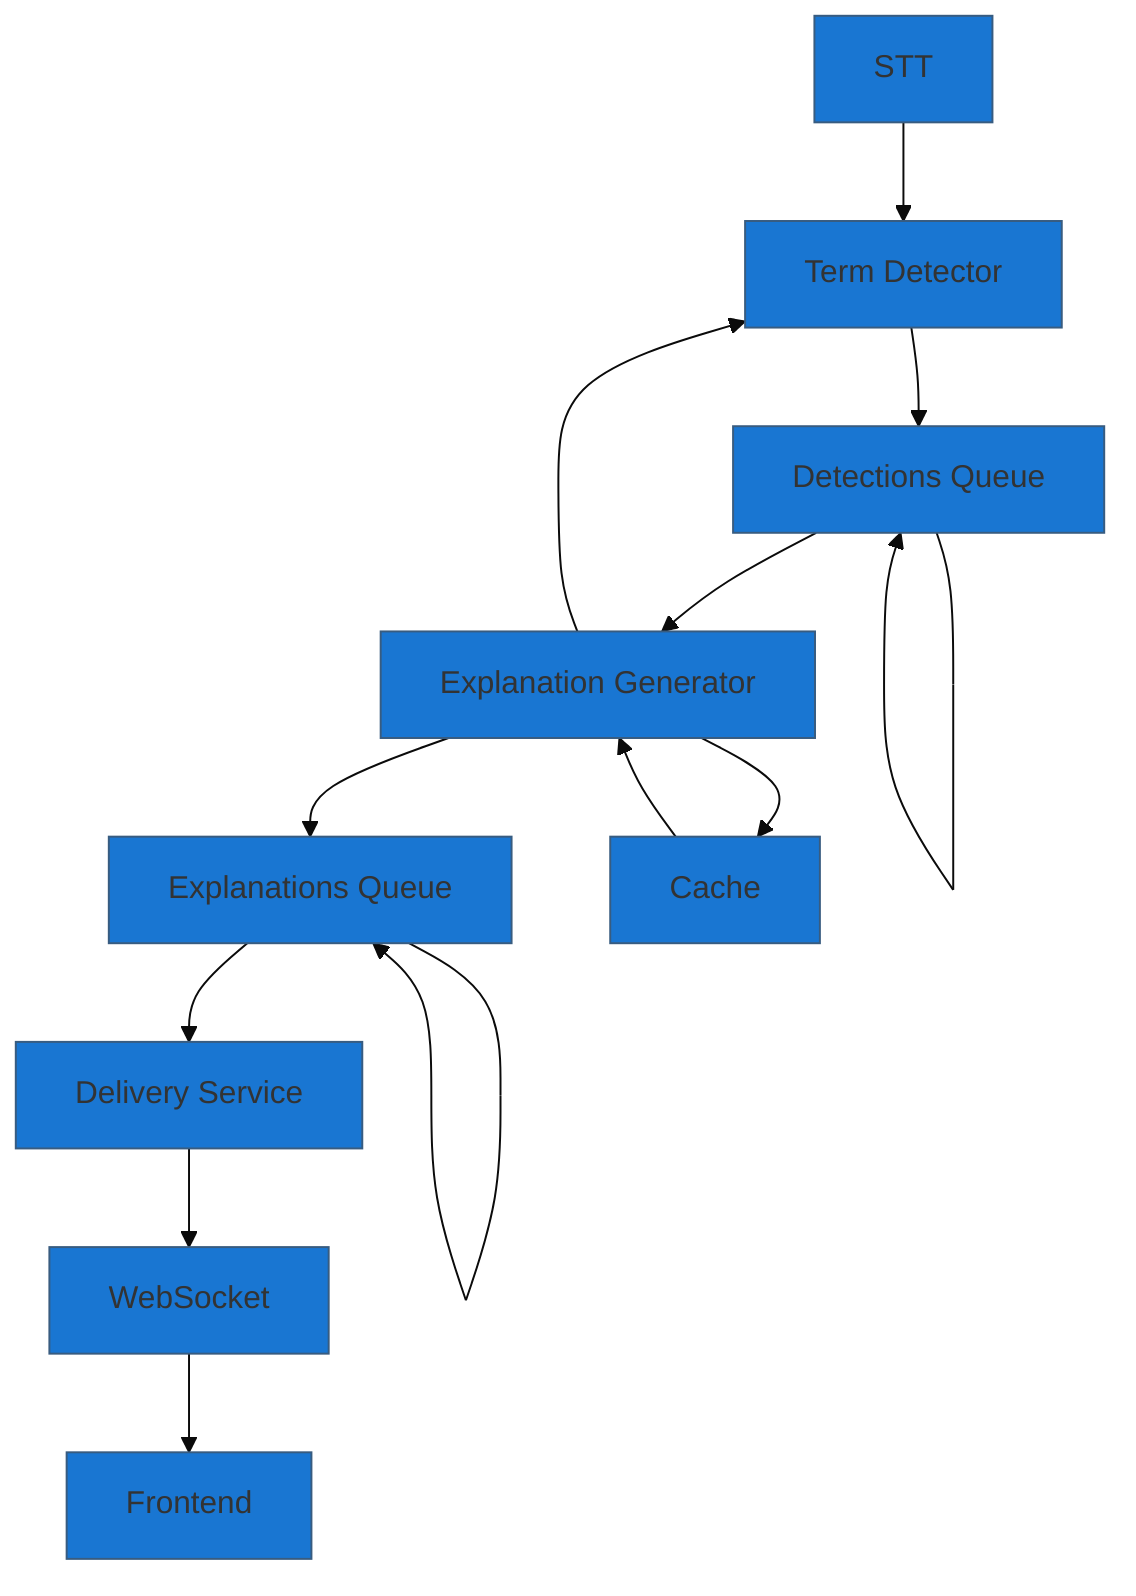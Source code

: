 %% Visual Data Pipeline Diagram: AI Processing Flow
%% For presentations: color, icons, simplified flow, atomic write note
%% Legend: blue = processing, accent = LLM/cache/fallback

%%{init: {'theme':'base','themeVariables':{
  'primaryColor': '#1976d2',
  'secondaryColor': '#00bcd4',
  'tertiaryColor': '#f5f7fa',
  'fontSize':'16px'
}}}%%

graph TD;
    STT[STT]
    Detector[Term Detector]
    DQueue[Detections Queue]
    Explainer[Explanation Generator]
    EQueue[Explanations Queue]
    Cache[Cache]
    Delivery[Delivery Service]
    WS[WebSocket]
    UI[Frontend]

    STT --> Detector
    Detector --> DQueue
    DQueue --> Explainer
    Explainer --> EQueue
    Explainer --> Cache
    Cache --> Explainer
    Explainer --> Detector
    EQueue --> Delivery
    Delivery --> WS
    WS --> UI

  DQueue --> DQueue
  EQueue --> EQueue

%% Note: All queue writes are atomic (tmp file + rename)